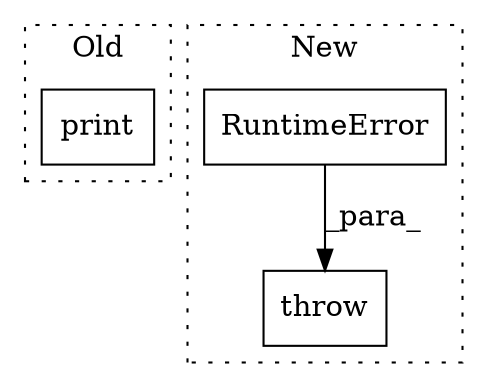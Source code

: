 digraph G {
subgraph cluster0 {
1 [label="print" a="32" s="4106,4136" l="6,1" shape="box"];
label = "Old";
style="dotted";
}
subgraph cluster1 {
2 [label="RuntimeError" a="32" s="5427,5481" l="13,1" shape="box"];
3 [label="throw" a="53" s="5421" l="6" shape="box"];
label = "New";
style="dotted";
}
2 -> 3 [label="_para_"];
}